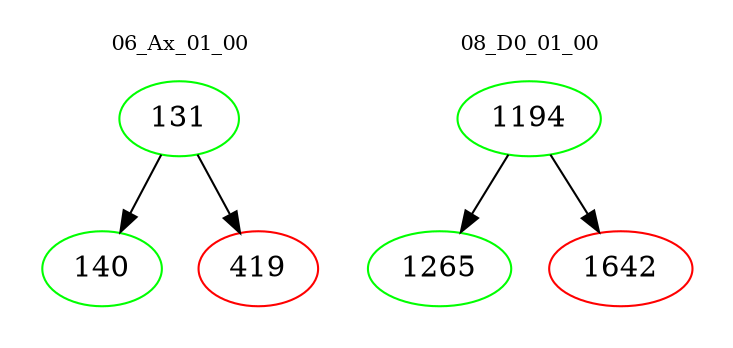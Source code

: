 digraph{
subgraph cluster_0 {
color = white
label = "06_Ax_01_00";
fontsize=10;
T0_131 [label="131", color="green"]
T0_131 -> T0_140 [color="black"]
T0_140 [label="140", color="green"]
T0_131 -> T0_419 [color="black"]
T0_419 [label="419", color="red"]
}
subgraph cluster_1 {
color = white
label = "08_D0_01_00";
fontsize=10;
T1_1194 [label="1194", color="green"]
T1_1194 -> T1_1265 [color="black"]
T1_1265 [label="1265", color="green"]
T1_1194 -> T1_1642 [color="black"]
T1_1642 [label="1642", color="red"]
}
}
